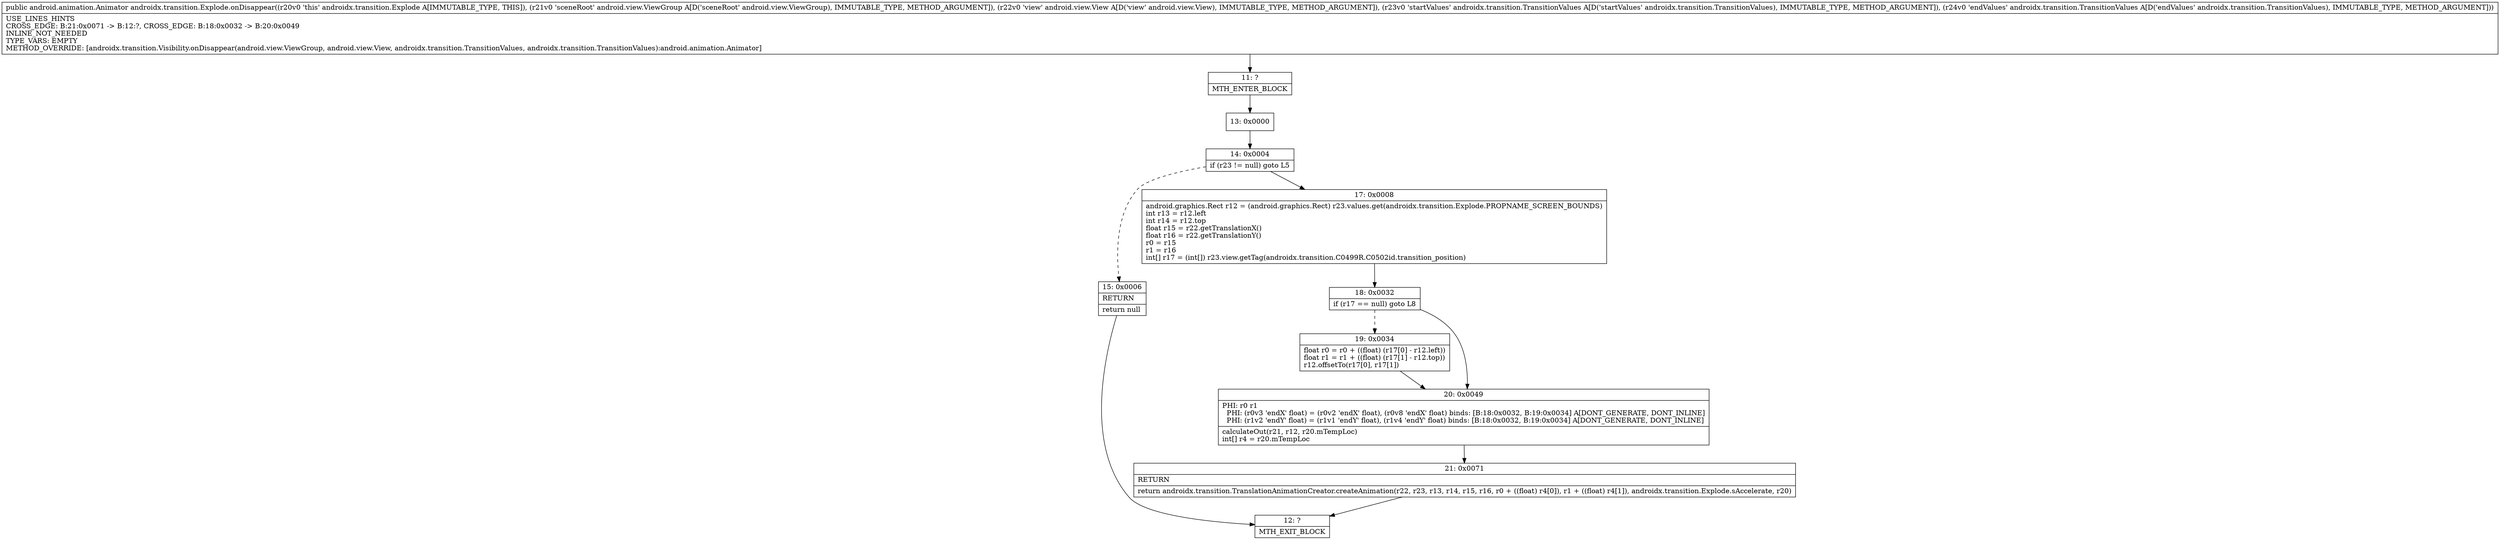 digraph "CFG forandroidx.transition.Explode.onDisappear(Landroid\/view\/ViewGroup;Landroid\/view\/View;Landroidx\/transition\/TransitionValues;Landroidx\/transition\/TransitionValues;)Landroid\/animation\/Animator;" {
Node_11 [shape=record,label="{11\:\ ?|MTH_ENTER_BLOCK\l}"];
Node_13 [shape=record,label="{13\:\ 0x0000}"];
Node_14 [shape=record,label="{14\:\ 0x0004|if (r23 != null) goto L5\l}"];
Node_15 [shape=record,label="{15\:\ 0x0006|RETURN\l|return null\l}"];
Node_12 [shape=record,label="{12\:\ ?|MTH_EXIT_BLOCK\l}"];
Node_17 [shape=record,label="{17\:\ 0x0008|android.graphics.Rect r12 = (android.graphics.Rect) r23.values.get(androidx.transition.Explode.PROPNAME_SCREEN_BOUNDS)\lint r13 = r12.left\lint r14 = r12.top\lfloat r15 = r22.getTranslationX()\lfloat r16 = r22.getTranslationY()\lr0 = r15\lr1 = r16\lint[] r17 = (int[]) r23.view.getTag(androidx.transition.C0499R.C0502id.transition_position)\l}"];
Node_18 [shape=record,label="{18\:\ 0x0032|if (r17 == null) goto L8\l}"];
Node_19 [shape=record,label="{19\:\ 0x0034|float r0 = r0 + ((float) (r17[0] \- r12.left))\lfloat r1 = r1 + ((float) (r17[1] \- r12.top))\lr12.offsetTo(r17[0], r17[1])\l}"];
Node_20 [shape=record,label="{20\:\ 0x0049|PHI: r0 r1 \l  PHI: (r0v3 'endX' float) = (r0v2 'endX' float), (r0v8 'endX' float) binds: [B:18:0x0032, B:19:0x0034] A[DONT_GENERATE, DONT_INLINE]\l  PHI: (r1v2 'endY' float) = (r1v1 'endY' float), (r1v4 'endY' float) binds: [B:18:0x0032, B:19:0x0034] A[DONT_GENERATE, DONT_INLINE]\l|calculateOut(r21, r12, r20.mTempLoc)\lint[] r4 = r20.mTempLoc\l}"];
Node_21 [shape=record,label="{21\:\ 0x0071|RETURN\l|return androidx.transition.TranslationAnimationCreator.createAnimation(r22, r23, r13, r14, r15, r16, r0 + ((float) r4[0]), r1 + ((float) r4[1]), androidx.transition.Explode.sAccelerate, r20)\l}"];
MethodNode[shape=record,label="{public android.animation.Animator androidx.transition.Explode.onDisappear((r20v0 'this' androidx.transition.Explode A[IMMUTABLE_TYPE, THIS]), (r21v0 'sceneRoot' android.view.ViewGroup A[D('sceneRoot' android.view.ViewGroup), IMMUTABLE_TYPE, METHOD_ARGUMENT]), (r22v0 'view' android.view.View A[D('view' android.view.View), IMMUTABLE_TYPE, METHOD_ARGUMENT]), (r23v0 'startValues' androidx.transition.TransitionValues A[D('startValues' androidx.transition.TransitionValues), IMMUTABLE_TYPE, METHOD_ARGUMENT]), (r24v0 'endValues' androidx.transition.TransitionValues A[D('endValues' androidx.transition.TransitionValues), IMMUTABLE_TYPE, METHOD_ARGUMENT]))  | USE_LINES_HINTS\lCROSS_EDGE: B:21:0x0071 \-\> B:12:?, CROSS_EDGE: B:18:0x0032 \-\> B:20:0x0049\lINLINE_NOT_NEEDED\lTYPE_VARS: EMPTY\lMETHOD_OVERRIDE: [androidx.transition.Visibility.onDisappear(android.view.ViewGroup, android.view.View, androidx.transition.TransitionValues, androidx.transition.TransitionValues):android.animation.Animator]\l}"];
MethodNode -> Node_11;Node_11 -> Node_13;
Node_13 -> Node_14;
Node_14 -> Node_15[style=dashed];
Node_14 -> Node_17;
Node_15 -> Node_12;
Node_17 -> Node_18;
Node_18 -> Node_19[style=dashed];
Node_18 -> Node_20;
Node_19 -> Node_20;
Node_20 -> Node_21;
Node_21 -> Node_12;
}

